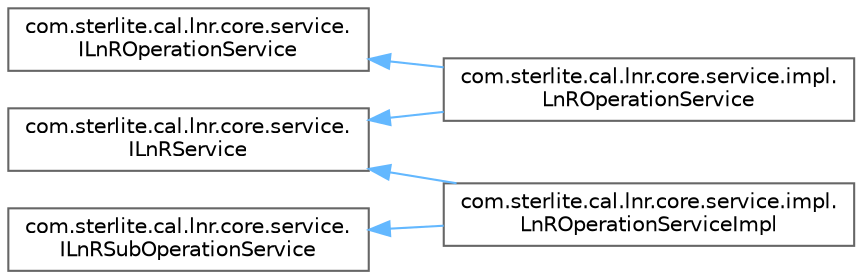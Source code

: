 digraph "Graphical Class Hierarchy"
{
 // LATEX_PDF_SIZE
  bgcolor="transparent";
  edge [fontname=Helvetica,fontsize=10,labelfontname=Helvetica,labelfontsize=10];
  node [fontname=Helvetica,fontsize=10,shape=box,height=0.2,width=0.4];
  rankdir="LR";
  Node0 [id="Node000000",label="com.sterlite.cal.lnr.core.service.\lILnROperationService",height=0.2,width=0.4,color="grey40", fillcolor="white", style="filled",URL="$interfacecom_1_1sterlite_1_1cal_1_1lnr_1_1core_1_1service_1_1_i_ln_r_operation_service.html",tooltip=" "];
  Node0 -> Node1 [id="edge867_Node000000_Node000001",dir="back",color="steelblue1",style="solid",tooltip=" "];
  Node1 [id="Node000001",label="com.sterlite.cal.lnr.core.service.impl.\lLnROperationService",height=0.2,width=0.4,color="grey40", fillcolor="white", style="filled",URL="$classcom_1_1sterlite_1_1cal_1_1lnr_1_1core_1_1service_1_1impl_1_1_ln_r_operation_service.html",tooltip=" "];
  Node2 [id="Node000002",label="com.sterlite.cal.lnr.core.service.\lILnRService",height=0.2,width=0.4,color="grey40", fillcolor="white", style="filled",URL="$interfacecom_1_1sterlite_1_1cal_1_1lnr_1_1core_1_1service_1_1_i_ln_r_service.html",tooltip=" "];
  Node2 -> Node1 [id="edge868_Node000002_Node000001",dir="back",color="steelblue1",style="solid",tooltip=" "];
  Node2 -> Node3 [id="edge869_Node000002_Node000003",dir="back",color="steelblue1",style="solid",tooltip=" "];
  Node3 [id="Node000003",label="com.sterlite.cal.lnr.core.service.impl.\lLnROperationServiceImpl",height=0.2,width=0.4,color="grey40", fillcolor="white", style="filled",URL="$classcom_1_1sterlite_1_1cal_1_1lnr_1_1core_1_1service_1_1impl_1_1_ln_r_operation_service_impl.html",tooltip=" "];
  Node4 [id="Node000004",label="com.sterlite.cal.lnr.core.service.\lILnRSubOperationService",height=0.2,width=0.4,color="grey40", fillcolor="white", style="filled",URL="$interfacecom_1_1sterlite_1_1cal_1_1lnr_1_1core_1_1service_1_1_i_ln_r_sub_operation_service.html",tooltip=" "];
  Node4 -> Node3 [id="edge870_Node000004_Node000003",dir="back",color="steelblue1",style="solid",tooltip=" "];
}
